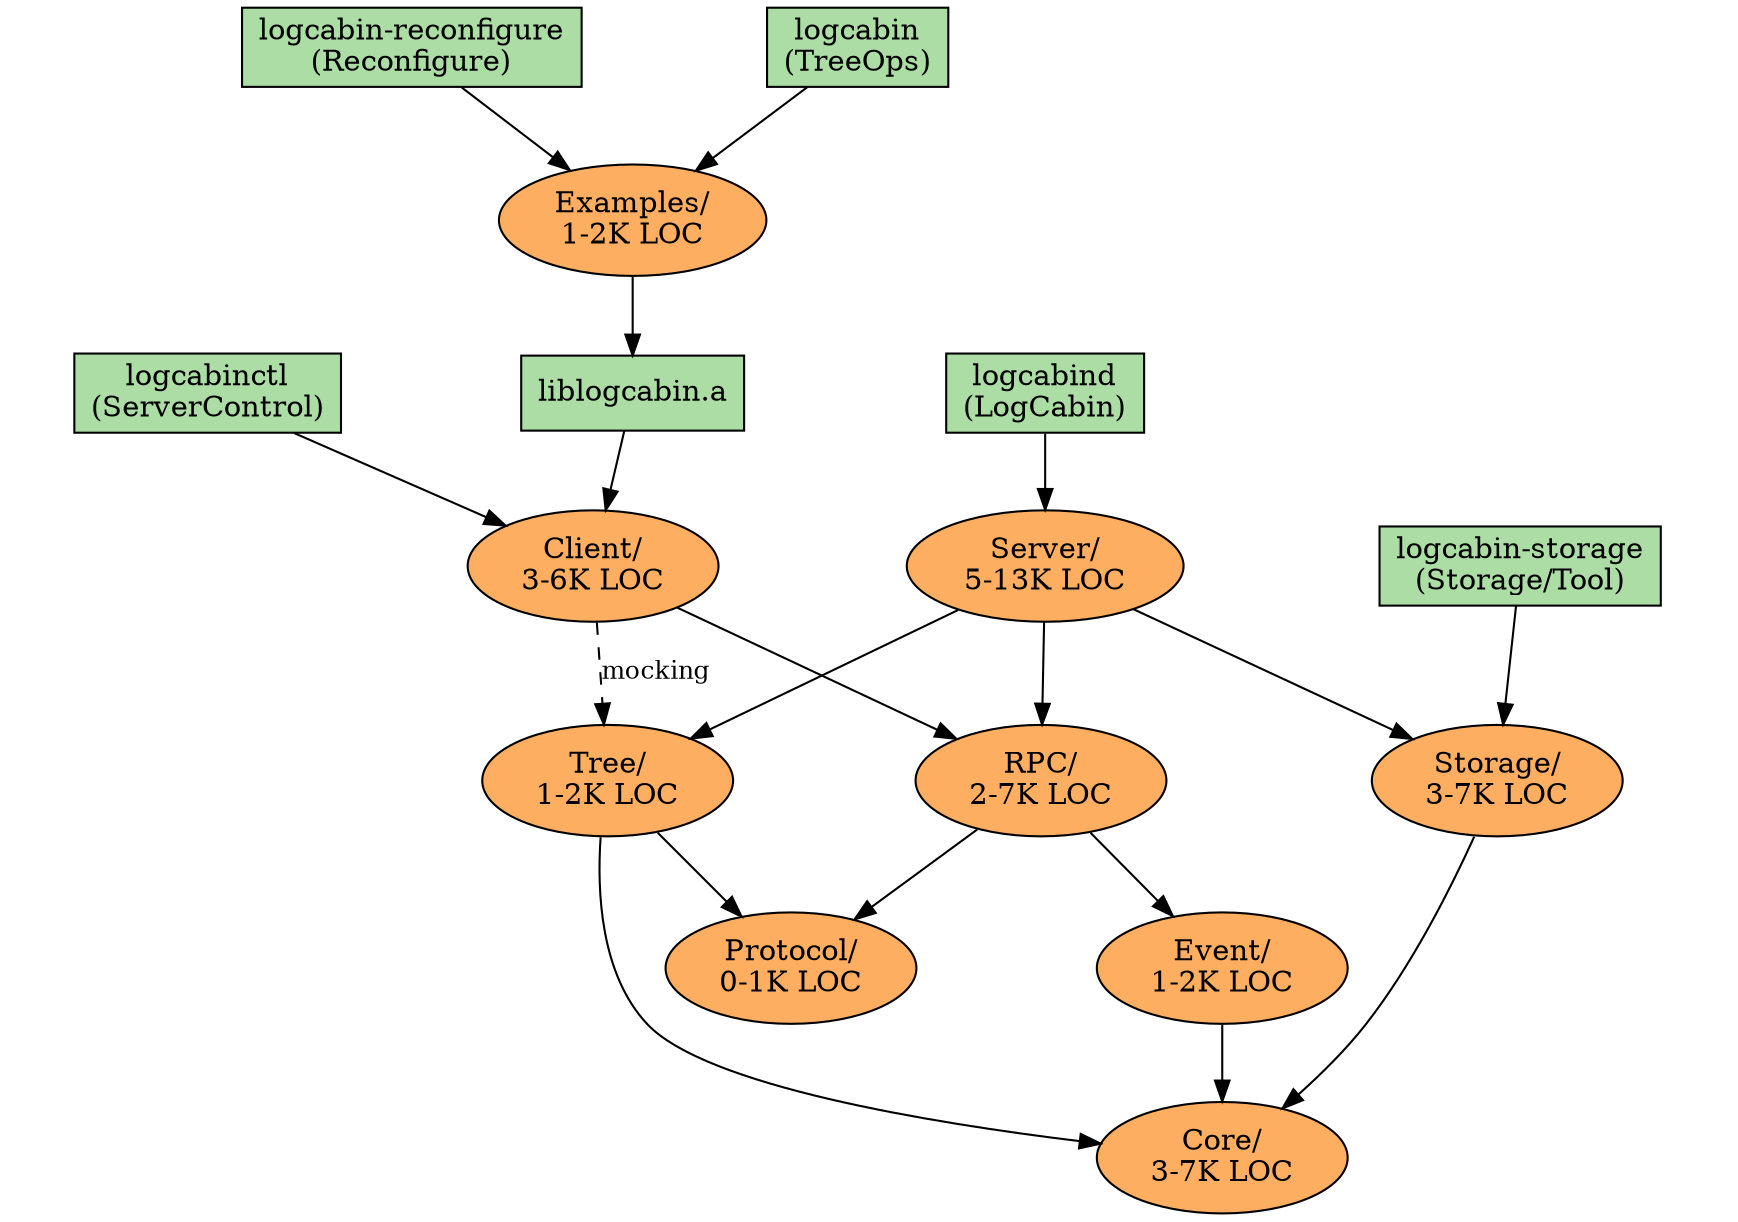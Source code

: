 digraph dependencies {

ratio=.7;
fontname="Mono";

// Directories
// LOC are "total" and "SLOC for non-test files" according to
// logcabin/scripts/loc.sh, last updated 2015-07-17
node [shape="ellipse", style="filled", fillcolor="#fdae61"];
Client [label="Client/\n3-6K LOC"];
Core [label="Core/\n3-7K LOC"];
Event [label="Event/\n1-2K LOC"];
Examples [label="Examples/\n1-2K LOC"];
Protocol [label="Protocol/\n0-1K LOC"];
RPC [label="RPC/\n2-7K LOC"];
Server [label="Server/\n5-13K LOC"];
Storage [label="Storage/\n3-7K LOC"];
Tree [label="Tree/\n1-2K LOC"];

// Binaries
node [shape="box", style="filled", fillcolor="#abdda4"];
ClientLib [label="liblogcabin.a"];
Main [label="logcabind\n(LogCabin)"];
Reconfigure [label="logcabin-reconfigure\n(Reconfigure)"];
ServerControl [label="logcabinctl\n(ServerControl)"];
StorageTool [label="logcabin-storage\n(Storage/Tool)"];
TreeOps [label="logcabin\n(TreeOps)"];

// Dependencies
Client -> RPC;
Client -> Tree [label="mocking", style="dashed", weight=.5, fontsize=12];
Event -> Core;
Examples -> ClientLib;
RPC -> Event;
RPC -> Protocol;
Server -> RPC;
Server -> Storage;
Server -> Tree;
Storage -> Core;
Tree -> Core;
Tree -> Protocol;

// Binary locations
ClientLib -> Client;
Main -> Server;
Reconfigure -> Examples;
ServerControl -> Client;
StorageTool -> Storage;
TreeOps -> Examples;

}
